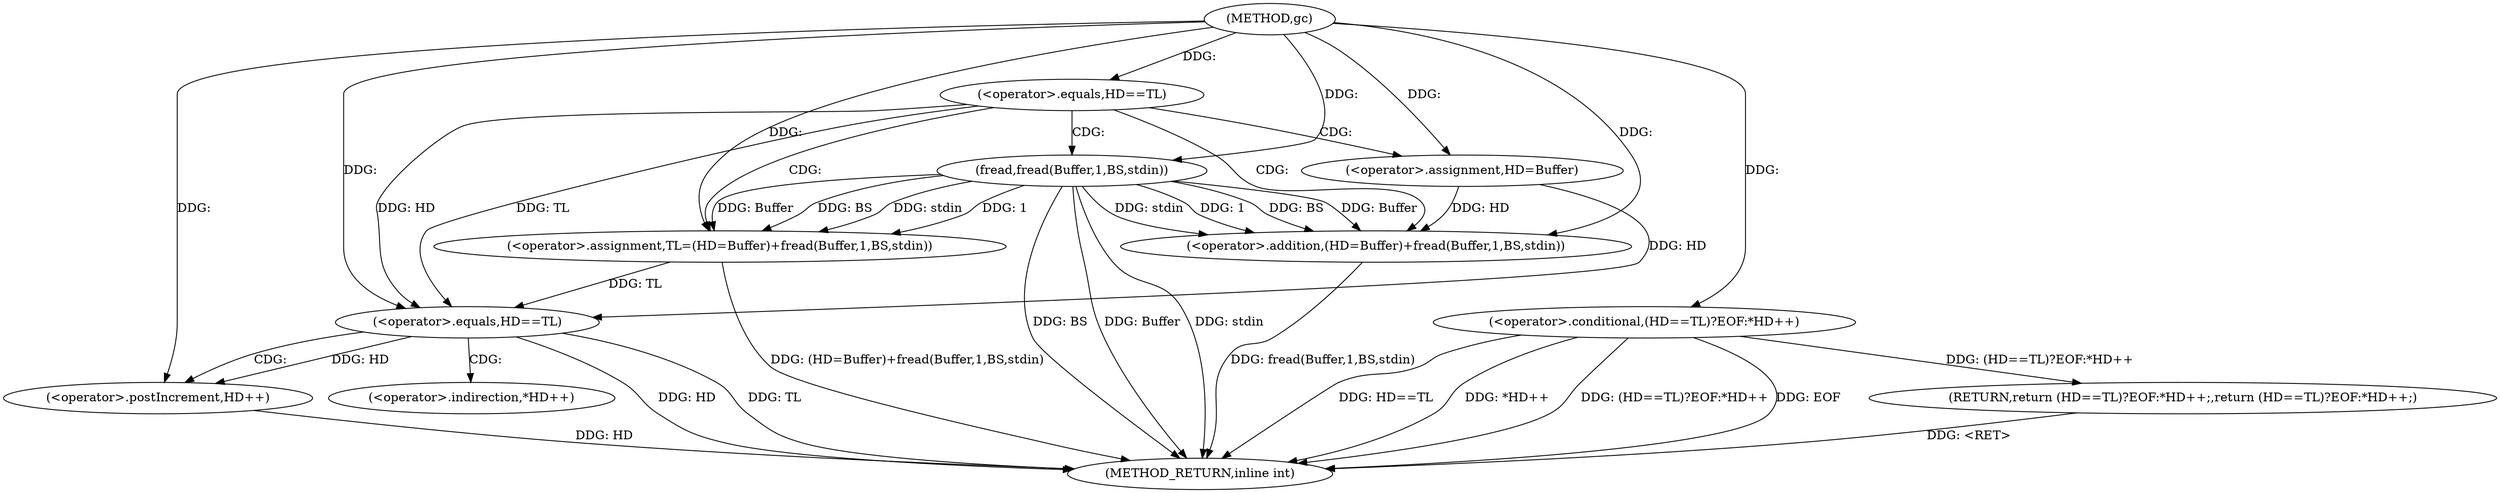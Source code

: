 digraph "gc" {  
"1000178" [label = "(METHOD,gc)" ]
"1000204" [label = "(METHOD_RETURN,inline int)" ]
"1000195" [label = "(RETURN,return (HD==TL)?EOF:*HD++;,return (HD==TL)?EOF:*HD++;)" ]
"1000181" [label = "(<operator>.equals,HD==TL)" ]
"1000184" [label = "(<operator>.assignment,TL=(HD=Buffer)+fread(Buffer,1,BS,stdin))" ]
"1000196" [label = "(<operator>.conditional,(HD==TL)?EOF:*HD++)" ]
"1000186" [label = "(<operator>.addition,(HD=Buffer)+fread(Buffer,1,BS,stdin))" ]
"1000197" [label = "(<operator>.equals,HD==TL)" ]
"1000187" [label = "(<operator>.assignment,HD=Buffer)" ]
"1000190" [label = "(fread,fread(Buffer,1,BS,stdin))" ]
"1000202" [label = "(<operator>.postIncrement,HD++)" ]
"1000201" [label = "(<operator>.indirection,*HD++)" ]
  "1000190" -> "1000204"  [ label = "DDG: Buffer"] 
  "1000190" -> "1000204"  [ label = "DDG: stdin"] 
  "1000186" -> "1000204"  [ label = "DDG: fread(Buffer,1,BS,stdin)"] 
  "1000184" -> "1000204"  [ label = "DDG: (HD=Buffer)+fread(Buffer,1,BS,stdin)"] 
  "1000197" -> "1000204"  [ label = "DDG: HD"] 
  "1000197" -> "1000204"  [ label = "DDG: TL"] 
  "1000196" -> "1000204"  [ label = "DDG: HD==TL"] 
  "1000202" -> "1000204"  [ label = "DDG: HD"] 
  "1000196" -> "1000204"  [ label = "DDG: *HD++"] 
  "1000196" -> "1000204"  [ label = "DDG: (HD==TL)?EOF:*HD++"] 
  "1000195" -> "1000204"  [ label = "DDG: <RET>"] 
  "1000196" -> "1000204"  [ label = "DDG: EOF"] 
  "1000190" -> "1000204"  [ label = "DDG: BS"] 
  "1000196" -> "1000195"  [ label = "DDG: (HD==TL)?EOF:*HD++"] 
  "1000190" -> "1000184"  [ label = "DDG: BS"] 
  "1000190" -> "1000184"  [ label = "DDG: Buffer"] 
  "1000190" -> "1000184"  [ label = "DDG: stdin"] 
  "1000190" -> "1000184"  [ label = "DDG: 1"] 
  "1000178" -> "1000196"  [ label = "DDG: "] 
  "1000178" -> "1000181"  [ label = "DDG: "] 
  "1000178" -> "1000184"  [ label = "DDG: "] 
  "1000187" -> "1000186"  [ label = "DDG: HD"] 
  "1000178" -> "1000186"  [ label = "DDG: "] 
  "1000190" -> "1000186"  [ label = "DDG: BS"] 
  "1000190" -> "1000186"  [ label = "DDG: Buffer"] 
  "1000190" -> "1000186"  [ label = "DDG: stdin"] 
  "1000190" -> "1000186"  [ label = "DDG: 1"] 
  "1000181" -> "1000197"  [ label = "DDG: HD"] 
  "1000187" -> "1000197"  [ label = "DDG: HD"] 
  "1000178" -> "1000197"  [ label = "DDG: "] 
  "1000181" -> "1000197"  [ label = "DDG: TL"] 
  "1000184" -> "1000197"  [ label = "DDG: TL"] 
  "1000178" -> "1000187"  [ label = "DDG: "] 
  "1000178" -> "1000190"  [ label = "DDG: "] 
  "1000197" -> "1000202"  [ label = "DDG: HD"] 
  "1000178" -> "1000202"  [ label = "DDG: "] 
  "1000181" -> "1000186"  [ label = "CDG: "] 
  "1000181" -> "1000184"  [ label = "CDG: "] 
  "1000181" -> "1000190"  [ label = "CDG: "] 
  "1000181" -> "1000187"  [ label = "CDG: "] 
  "1000197" -> "1000201"  [ label = "CDG: "] 
  "1000197" -> "1000202"  [ label = "CDG: "] 
}

